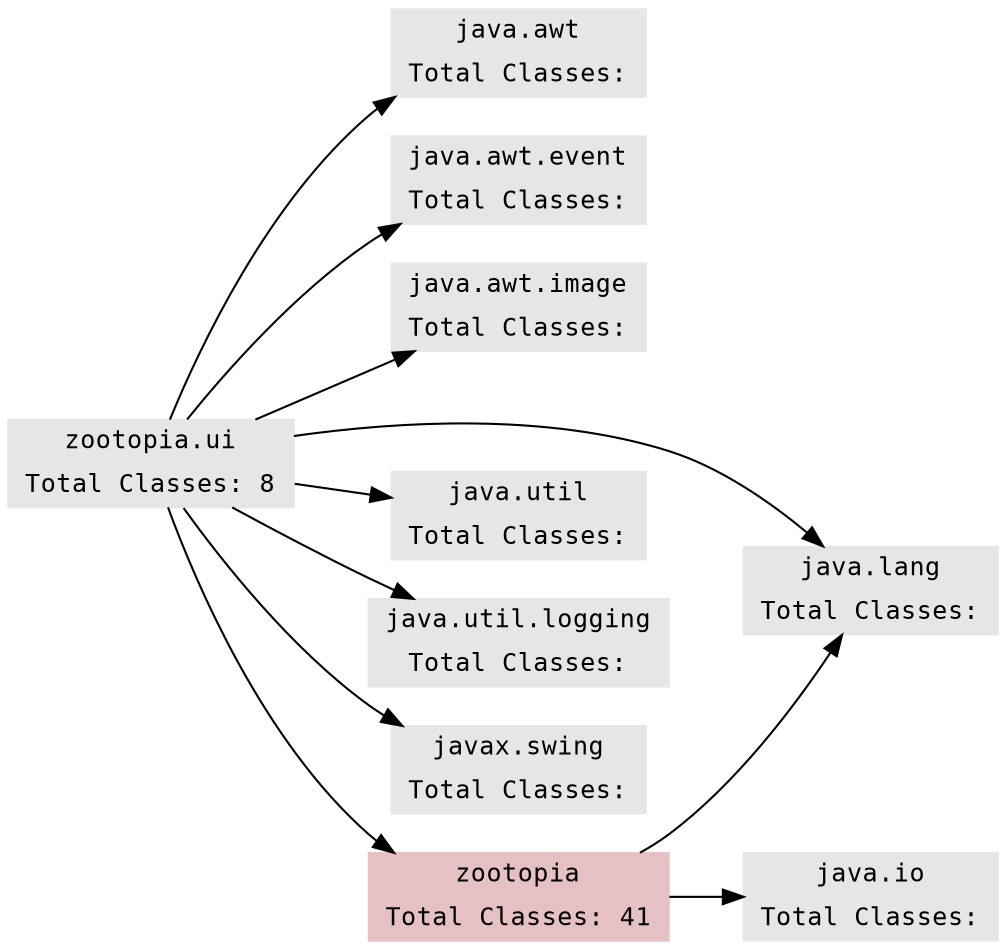 
digraph g {
        graph [
	    rankdir = "LR"
	];
	node [
	    fontsize = "12"
	    fontname = "Courier"
	    shape = "ellipse"
	];
	edge[];
	"java.awt" [
        label="java.awt | Total Classes: "
	shape="record"
	color=".99 0.0 .9"
	style=filled
    ];
    "java.awt.event" [
        label="java.awt.event | Total Classes: "
	shape="record"
	color=".99 0.0 .9"
	style=filled
    ];
    "java.awt.image" [
        label="java.awt.image | Total Classes: "
	shape="record"
	color=".99 0.0 .9"
	style=filled
    ];
    "java.io" [
        label="java.io | Total Classes: "
	shape="record"
	color=".99 0.0 .9"
	style=filled
    ];
    "java.lang" [
        label="java.lang | Total Classes: "
	shape="record"
	color=".99 0.0 .9"
	style=filled
    ];
    "java.util" [
        label="java.util | Total Classes: "
	shape="record"
	color=".99 0.0 .9"
	style=filled
    ];
    "java.util.logging" [
        label="java.util.logging | Total Classes: "
	shape="record"
	color=".99 0.0 .9"
	style=filled
    ];
    "javax.swing" [
        label="javax.swing | Total Classes: "
	shape="record"
	color=".99 0.0 .9"
	style=filled
    ];
    "zootopia" [
        label="zootopia | Total Classes: 41"
	shape="record"
	color=".99 0.16 .9"
	style=filled
    ];
    "zootopia" -> "java.io"
    "zootopia" -> "java.lang"
    "zootopia.ui" [
        label="zootopia.ui | Total Classes: 8"
	shape="record"
	color=".99 0 .9"
	style=filled
    ];
    "zootopia.ui" -> "java.awt"
    "zootopia.ui" -> "java.awt.event"
    "zootopia.ui" -> "java.awt.image"
    "zootopia.ui" -> "java.lang"
    "zootopia.ui" -> "java.util"
    "zootopia.ui" -> "java.util.logging"
    "zootopia.ui" -> "javax.swing"
    "zootopia.ui" -> "zootopia"
    
}
